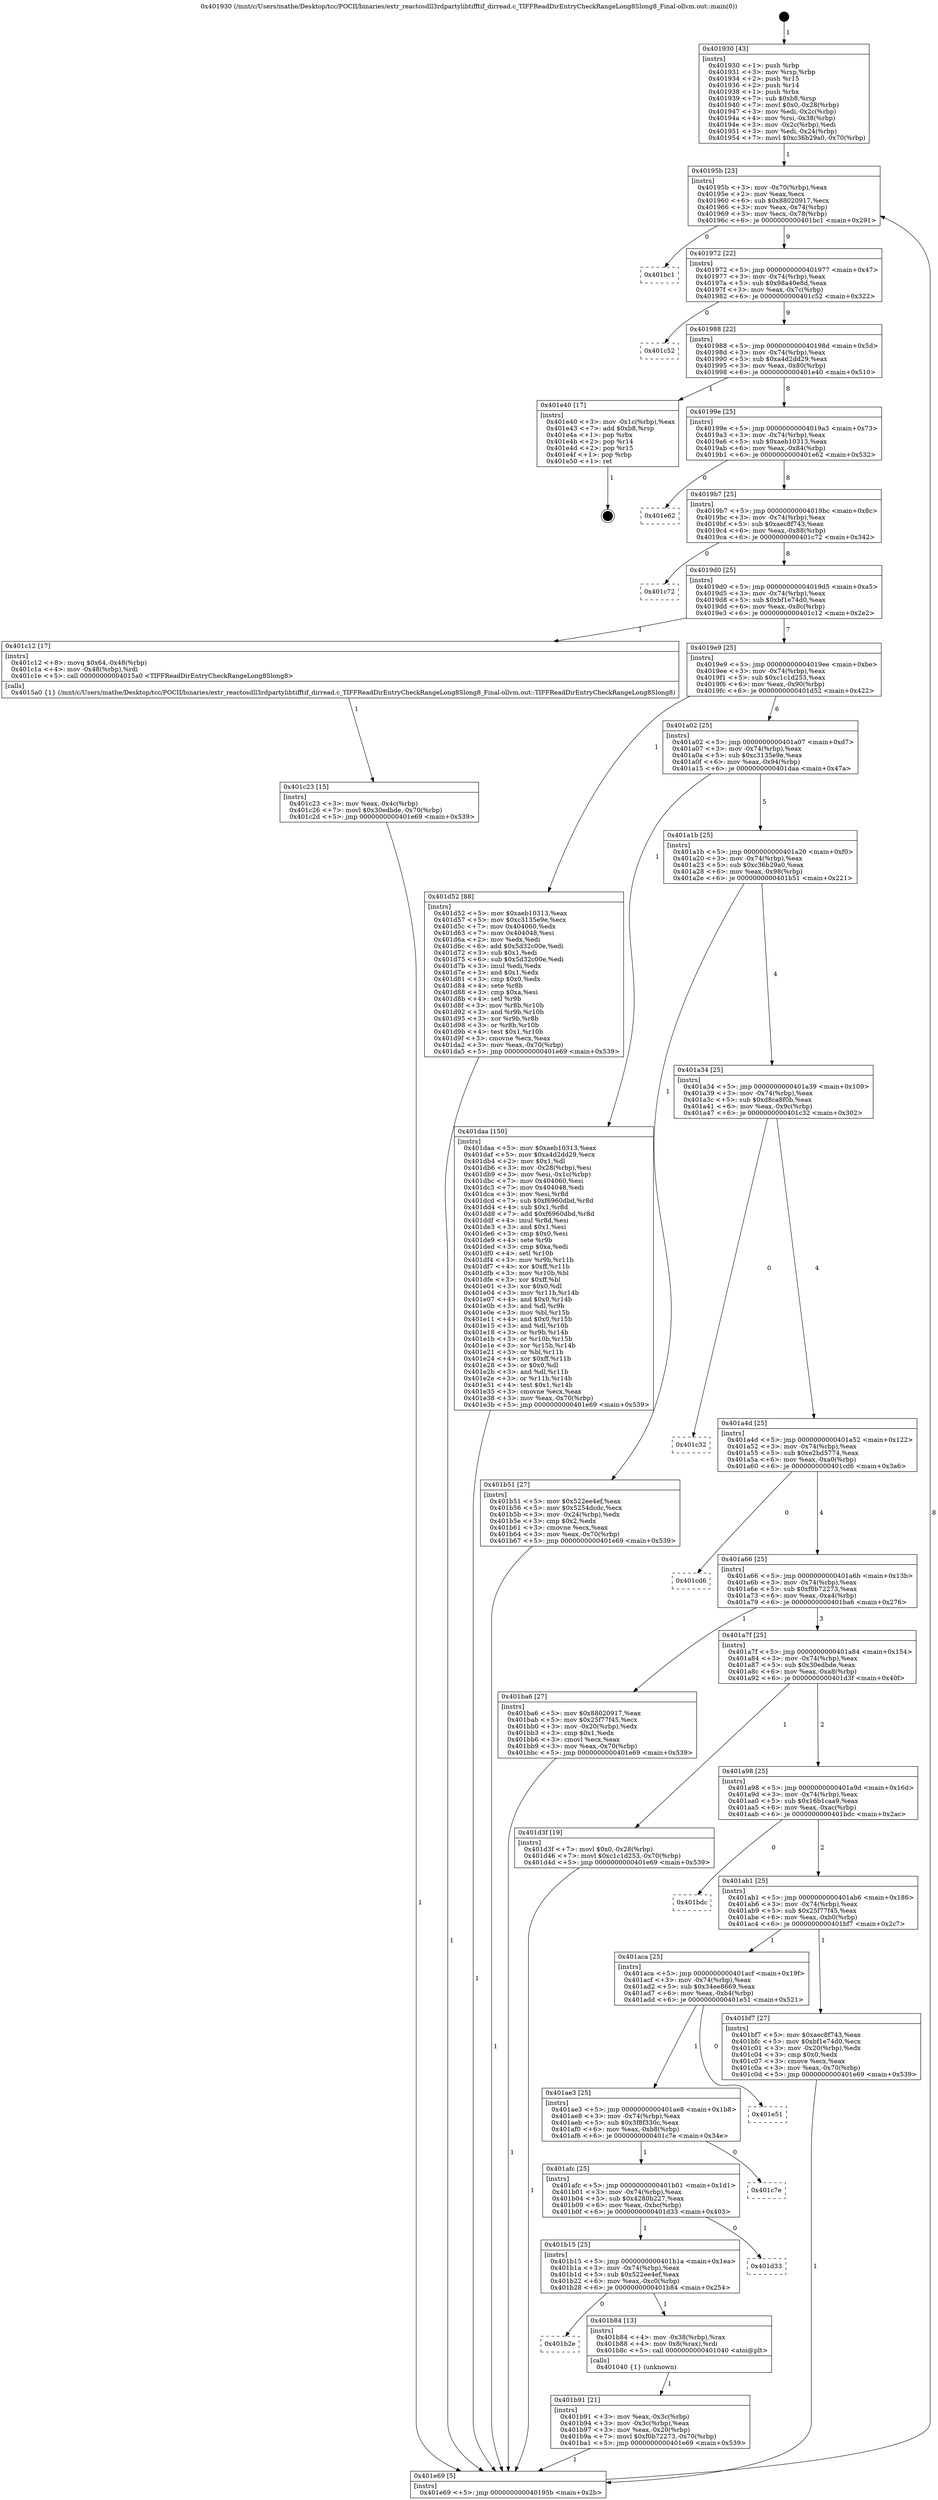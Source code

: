 digraph "0x401930" {
  label = "0x401930 (/mnt/c/Users/mathe/Desktop/tcc/POCII/binaries/extr_reactosdll3rdpartylibtifftif_dirread.c_TIFFReadDirEntryCheckRangeLong8Slong8_Final-ollvm.out::main(0))"
  labelloc = "t"
  node[shape=record]

  Entry [label="",width=0.3,height=0.3,shape=circle,fillcolor=black,style=filled]
  "0x40195b" [label="{
     0x40195b [23]\l
     | [instrs]\l
     &nbsp;&nbsp;0x40195b \<+3\>: mov -0x70(%rbp),%eax\l
     &nbsp;&nbsp;0x40195e \<+2\>: mov %eax,%ecx\l
     &nbsp;&nbsp;0x401960 \<+6\>: sub $0x88020917,%ecx\l
     &nbsp;&nbsp;0x401966 \<+3\>: mov %eax,-0x74(%rbp)\l
     &nbsp;&nbsp;0x401969 \<+3\>: mov %ecx,-0x78(%rbp)\l
     &nbsp;&nbsp;0x40196c \<+6\>: je 0000000000401bc1 \<main+0x291\>\l
  }"]
  "0x401bc1" [label="{
     0x401bc1\l
  }", style=dashed]
  "0x401972" [label="{
     0x401972 [22]\l
     | [instrs]\l
     &nbsp;&nbsp;0x401972 \<+5\>: jmp 0000000000401977 \<main+0x47\>\l
     &nbsp;&nbsp;0x401977 \<+3\>: mov -0x74(%rbp),%eax\l
     &nbsp;&nbsp;0x40197a \<+5\>: sub $0x98a40e8d,%eax\l
     &nbsp;&nbsp;0x40197f \<+3\>: mov %eax,-0x7c(%rbp)\l
     &nbsp;&nbsp;0x401982 \<+6\>: je 0000000000401c52 \<main+0x322\>\l
  }"]
  Exit [label="",width=0.3,height=0.3,shape=circle,fillcolor=black,style=filled,peripheries=2]
  "0x401c52" [label="{
     0x401c52\l
  }", style=dashed]
  "0x401988" [label="{
     0x401988 [22]\l
     | [instrs]\l
     &nbsp;&nbsp;0x401988 \<+5\>: jmp 000000000040198d \<main+0x5d\>\l
     &nbsp;&nbsp;0x40198d \<+3\>: mov -0x74(%rbp),%eax\l
     &nbsp;&nbsp;0x401990 \<+5\>: sub $0xa4d2dd29,%eax\l
     &nbsp;&nbsp;0x401995 \<+3\>: mov %eax,-0x80(%rbp)\l
     &nbsp;&nbsp;0x401998 \<+6\>: je 0000000000401e40 \<main+0x510\>\l
  }"]
  "0x401c23" [label="{
     0x401c23 [15]\l
     | [instrs]\l
     &nbsp;&nbsp;0x401c23 \<+3\>: mov %eax,-0x4c(%rbp)\l
     &nbsp;&nbsp;0x401c26 \<+7\>: movl $0x30edbde,-0x70(%rbp)\l
     &nbsp;&nbsp;0x401c2d \<+5\>: jmp 0000000000401e69 \<main+0x539\>\l
  }"]
  "0x401e40" [label="{
     0x401e40 [17]\l
     | [instrs]\l
     &nbsp;&nbsp;0x401e40 \<+3\>: mov -0x1c(%rbp),%eax\l
     &nbsp;&nbsp;0x401e43 \<+7\>: add $0xb8,%rsp\l
     &nbsp;&nbsp;0x401e4a \<+1\>: pop %rbx\l
     &nbsp;&nbsp;0x401e4b \<+2\>: pop %r14\l
     &nbsp;&nbsp;0x401e4d \<+2\>: pop %r15\l
     &nbsp;&nbsp;0x401e4f \<+1\>: pop %rbp\l
     &nbsp;&nbsp;0x401e50 \<+1\>: ret\l
  }"]
  "0x40199e" [label="{
     0x40199e [25]\l
     | [instrs]\l
     &nbsp;&nbsp;0x40199e \<+5\>: jmp 00000000004019a3 \<main+0x73\>\l
     &nbsp;&nbsp;0x4019a3 \<+3\>: mov -0x74(%rbp),%eax\l
     &nbsp;&nbsp;0x4019a6 \<+5\>: sub $0xaeb10313,%eax\l
     &nbsp;&nbsp;0x4019ab \<+6\>: mov %eax,-0x84(%rbp)\l
     &nbsp;&nbsp;0x4019b1 \<+6\>: je 0000000000401e62 \<main+0x532\>\l
  }"]
  "0x401b91" [label="{
     0x401b91 [21]\l
     | [instrs]\l
     &nbsp;&nbsp;0x401b91 \<+3\>: mov %eax,-0x3c(%rbp)\l
     &nbsp;&nbsp;0x401b94 \<+3\>: mov -0x3c(%rbp),%eax\l
     &nbsp;&nbsp;0x401b97 \<+3\>: mov %eax,-0x20(%rbp)\l
     &nbsp;&nbsp;0x401b9a \<+7\>: movl $0xf0b72273,-0x70(%rbp)\l
     &nbsp;&nbsp;0x401ba1 \<+5\>: jmp 0000000000401e69 \<main+0x539\>\l
  }"]
  "0x401e62" [label="{
     0x401e62\l
  }", style=dashed]
  "0x4019b7" [label="{
     0x4019b7 [25]\l
     | [instrs]\l
     &nbsp;&nbsp;0x4019b7 \<+5\>: jmp 00000000004019bc \<main+0x8c\>\l
     &nbsp;&nbsp;0x4019bc \<+3\>: mov -0x74(%rbp),%eax\l
     &nbsp;&nbsp;0x4019bf \<+5\>: sub $0xaec8f743,%eax\l
     &nbsp;&nbsp;0x4019c4 \<+6\>: mov %eax,-0x88(%rbp)\l
     &nbsp;&nbsp;0x4019ca \<+6\>: je 0000000000401c72 \<main+0x342\>\l
  }"]
  "0x401b2e" [label="{
     0x401b2e\l
  }", style=dashed]
  "0x401c72" [label="{
     0x401c72\l
  }", style=dashed]
  "0x4019d0" [label="{
     0x4019d0 [25]\l
     | [instrs]\l
     &nbsp;&nbsp;0x4019d0 \<+5\>: jmp 00000000004019d5 \<main+0xa5\>\l
     &nbsp;&nbsp;0x4019d5 \<+3\>: mov -0x74(%rbp),%eax\l
     &nbsp;&nbsp;0x4019d8 \<+5\>: sub $0xbf1e74d0,%eax\l
     &nbsp;&nbsp;0x4019dd \<+6\>: mov %eax,-0x8c(%rbp)\l
     &nbsp;&nbsp;0x4019e3 \<+6\>: je 0000000000401c12 \<main+0x2e2\>\l
  }"]
  "0x401b84" [label="{
     0x401b84 [13]\l
     | [instrs]\l
     &nbsp;&nbsp;0x401b84 \<+4\>: mov -0x38(%rbp),%rax\l
     &nbsp;&nbsp;0x401b88 \<+4\>: mov 0x8(%rax),%rdi\l
     &nbsp;&nbsp;0x401b8c \<+5\>: call 0000000000401040 \<atoi@plt\>\l
     | [calls]\l
     &nbsp;&nbsp;0x401040 \{1\} (unknown)\l
  }"]
  "0x401c12" [label="{
     0x401c12 [17]\l
     | [instrs]\l
     &nbsp;&nbsp;0x401c12 \<+8\>: movq $0x64,-0x48(%rbp)\l
     &nbsp;&nbsp;0x401c1a \<+4\>: mov -0x48(%rbp),%rdi\l
     &nbsp;&nbsp;0x401c1e \<+5\>: call 00000000004015a0 \<TIFFReadDirEntryCheckRangeLong8Slong8\>\l
     | [calls]\l
     &nbsp;&nbsp;0x4015a0 \{1\} (/mnt/c/Users/mathe/Desktop/tcc/POCII/binaries/extr_reactosdll3rdpartylibtifftif_dirread.c_TIFFReadDirEntryCheckRangeLong8Slong8_Final-ollvm.out::TIFFReadDirEntryCheckRangeLong8Slong8)\l
  }"]
  "0x4019e9" [label="{
     0x4019e9 [25]\l
     | [instrs]\l
     &nbsp;&nbsp;0x4019e9 \<+5\>: jmp 00000000004019ee \<main+0xbe\>\l
     &nbsp;&nbsp;0x4019ee \<+3\>: mov -0x74(%rbp),%eax\l
     &nbsp;&nbsp;0x4019f1 \<+5\>: sub $0xc1c1d253,%eax\l
     &nbsp;&nbsp;0x4019f6 \<+6\>: mov %eax,-0x90(%rbp)\l
     &nbsp;&nbsp;0x4019fc \<+6\>: je 0000000000401d52 \<main+0x422\>\l
  }"]
  "0x401b15" [label="{
     0x401b15 [25]\l
     | [instrs]\l
     &nbsp;&nbsp;0x401b15 \<+5\>: jmp 0000000000401b1a \<main+0x1ea\>\l
     &nbsp;&nbsp;0x401b1a \<+3\>: mov -0x74(%rbp),%eax\l
     &nbsp;&nbsp;0x401b1d \<+5\>: sub $0x522ee4ef,%eax\l
     &nbsp;&nbsp;0x401b22 \<+6\>: mov %eax,-0xc0(%rbp)\l
     &nbsp;&nbsp;0x401b28 \<+6\>: je 0000000000401b84 \<main+0x254\>\l
  }"]
  "0x401d52" [label="{
     0x401d52 [88]\l
     | [instrs]\l
     &nbsp;&nbsp;0x401d52 \<+5\>: mov $0xaeb10313,%eax\l
     &nbsp;&nbsp;0x401d57 \<+5\>: mov $0xc3135e9e,%ecx\l
     &nbsp;&nbsp;0x401d5c \<+7\>: mov 0x404060,%edx\l
     &nbsp;&nbsp;0x401d63 \<+7\>: mov 0x404048,%esi\l
     &nbsp;&nbsp;0x401d6a \<+2\>: mov %edx,%edi\l
     &nbsp;&nbsp;0x401d6c \<+6\>: add $0x5d32c00e,%edi\l
     &nbsp;&nbsp;0x401d72 \<+3\>: sub $0x1,%edi\l
     &nbsp;&nbsp;0x401d75 \<+6\>: sub $0x5d32c00e,%edi\l
     &nbsp;&nbsp;0x401d7b \<+3\>: imul %edi,%edx\l
     &nbsp;&nbsp;0x401d7e \<+3\>: and $0x1,%edx\l
     &nbsp;&nbsp;0x401d81 \<+3\>: cmp $0x0,%edx\l
     &nbsp;&nbsp;0x401d84 \<+4\>: sete %r8b\l
     &nbsp;&nbsp;0x401d88 \<+3\>: cmp $0xa,%esi\l
     &nbsp;&nbsp;0x401d8b \<+4\>: setl %r9b\l
     &nbsp;&nbsp;0x401d8f \<+3\>: mov %r8b,%r10b\l
     &nbsp;&nbsp;0x401d92 \<+3\>: and %r9b,%r10b\l
     &nbsp;&nbsp;0x401d95 \<+3\>: xor %r9b,%r8b\l
     &nbsp;&nbsp;0x401d98 \<+3\>: or %r8b,%r10b\l
     &nbsp;&nbsp;0x401d9b \<+4\>: test $0x1,%r10b\l
     &nbsp;&nbsp;0x401d9f \<+3\>: cmovne %ecx,%eax\l
     &nbsp;&nbsp;0x401da2 \<+3\>: mov %eax,-0x70(%rbp)\l
     &nbsp;&nbsp;0x401da5 \<+5\>: jmp 0000000000401e69 \<main+0x539\>\l
  }"]
  "0x401a02" [label="{
     0x401a02 [25]\l
     | [instrs]\l
     &nbsp;&nbsp;0x401a02 \<+5\>: jmp 0000000000401a07 \<main+0xd7\>\l
     &nbsp;&nbsp;0x401a07 \<+3\>: mov -0x74(%rbp),%eax\l
     &nbsp;&nbsp;0x401a0a \<+5\>: sub $0xc3135e9e,%eax\l
     &nbsp;&nbsp;0x401a0f \<+6\>: mov %eax,-0x94(%rbp)\l
     &nbsp;&nbsp;0x401a15 \<+6\>: je 0000000000401daa \<main+0x47a\>\l
  }"]
  "0x401d33" [label="{
     0x401d33\l
  }", style=dashed]
  "0x401daa" [label="{
     0x401daa [150]\l
     | [instrs]\l
     &nbsp;&nbsp;0x401daa \<+5\>: mov $0xaeb10313,%eax\l
     &nbsp;&nbsp;0x401daf \<+5\>: mov $0xa4d2dd29,%ecx\l
     &nbsp;&nbsp;0x401db4 \<+2\>: mov $0x1,%dl\l
     &nbsp;&nbsp;0x401db6 \<+3\>: mov -0x28(%rbp),%esi\l
     &nbsp;&nbsp;0x401db9 \<+3\>: mov %esi,-0x1c(%rbp)\l
     &nbsp;&nbsp;0x401dbc \<+7\>: mov 0x404060,%esi\l
     &nbsp;&nbsp;0x401dc3 \<+7\>: mov 0x404048,%edi\l
     &nbsp;&nbsp;0x401dca \<+3\>: mov %esi,%r8d\l
     &nbsp;&nbsp;0x401dcd \<+7\>: sub $0xf6960dbd,%r8d\l
     &nbsp;&nbsp;0x401dd4 \<+4\>: sub $0x1,%r8d\l
     &nbsp;&nbsp;0x401dd8 \<+7\>: add $0xf6960dbd,%r8d\l
     &nbsp;&nbsp;0x401ddf \<+4\>: imul %r8d,%esi\l
     &nbsp;&nbsp;0x401de3 \<+3\>: and $0x1,%esi\l
     &nbsp;&nbsp;0x401de6 \<+3\>: cmp $0x0,%esi\l
     &nbsp;&nbsp;0x401de9 \<+4\>: sete %r9b\l
     &nbsp;&nbsp;0x401ded \<+3\>: cmp $0xa,%edi\l
     &nbsp;&nbsp;0x401df0 \<+4\>: setl %r10b\l
     &nbsp;&nbsp;0x401df4 \<+3\>: mov %r9b,%r11b\l
     &nbsp;&nbsp;0x401df7 \<+4\>: xor $0xff,%r11b\l
     &nbsp;&nbsp;0x401dfb \<+3\>: mov %r10b,%bl\l
     &nbsp;&nbsp;0x401dfe \<+3\>: xor $0xff,%bl\l
     &nbsp;&nbsp;0x401e01 \<+3\>: xor $0x0,%dl\l
     &nbsp;&nbsp;0x401e04 \<+3\>: mov %r11b,%r14b\l
     &nbsp;&nbsp;0x401e07 \<+4\>: and $0x0,%r14b\l
     &nbsp;&nbsp;0x401e0b \<+3\>: and %dl,%r9b\l
     &nbsp;&nbsp;0x401e0e \<+3\>: mov %bl,%r15b\l
     &nbsp;&nbsp;0x401e11 \<+4\>: and $0x0,%r15b\l
     &nbsp;&nbsp;0x401e15 \<+3\>: and %dl,%r10b\l
     &nbsp;&nbsp;0x401e18 \<+3\>: or %r9b,%r14b\l
     &nbsp;&nbsp;0x401e1b \<+3\>: or %r10b,%r15b\l
     &nbsp;&nbsp;0x401e1e \<+3\>: xor %r15b,%r14b\l
     &nbsp;&nbsp;0x401e21 \<+3\>: or %bl,%r11b\l
     &nbsp;&nbsp;0x401e24 \<+4\>: xor $0xff,%r11b\l
     &nbsp;&nbsp;0x401e28 \<+3\>: or $0x0,%dl\l
     &nbsp;&nbsp;0x401e2b \<+3\>: and %dl,%r11b\l
     &nbsp;&nbsp;0x401e2e \<+3\>: or %r11b,%r14b\l
     &nbsp;&nbsp;0x401e31 \<+4\>: test $0x1,%r14b\l
     &nbsp;&nbsp;0x401e35 \<+3\>: cmovne %ecx,%eax\l
     &nbsp;&nbsp;0x401e38 \<+3\>: mov %eax,-0x70(%rbp)\l
     &nbsp;&nbsp;0x401e3b \<+5\>: jmp 0000000000401e69 \<main+0x539\>\l
  }"]
  "0x401a1b" [label="{
     0x401a1b [25]\l
     | [instrs]\l
     &nbsp;&nbsp;0x401a1b \<+5\>: jmp 0000000000401a20 \<main+0xf0\>\l
     &nbsp;&nbsp;0x401a20 \<+3\>: mov -0x74(%rbp),%eax\l
     &nbsp;&nbsp;0x401a23 \<+5\>: sub $0xc36b29a0,%eax\l
     &nbsp;&nbsp;0x401a28 \<+6\>: mov %eax,-0x98(%rbp)\l
     &nbsp;&nbsp;0x401a2e \<+6\>: je 0000000000401b51 \<main+0x221\>\l
  }"]
  "0x401afc" [label="{
     0x401afc [25]\l
     | [instrs]\l
     &nbsp;&nbsp;0x401afc \<+5\>: jmp 0000000000401b01 \<main+0x1d1\>\l
     &nbsp;&nbsp;0x401b01 \<+3\>: mov -0x74(%rbp),%eax\l
     &nbsp;&nbsp;0x401b04 \<+5\>: sub $0x4280b227,%eax\l
     &nbsp;&nbsp;0x401b09 \<+6\>: mov %eax,-0xbc(%rbp)\l
     &nbsp;&nbsp;0x401b0f \<+6\>: je 0000000000401d33 \<main+0x403\>\l
  }"]
  "0x401b51" [label="{
     0x401b51 [27]\l
     | [instrs]\l
     &nbsp;&nbsp;0x401b51 \<+5\>: mov $0x522ee4ef,%eax\l
     &nbsp;&nbsp;0x401b56 \<+5\>: mov $0x5254dcdc,%ecx\l
     &nbsp;&nbsp;0x401b5b \<+3\>: mov -0x24(%rbp),%edx\l
     &nbsp;&nbsp;0x401b5e \<+3\>: cmp $0x2,%edx\l
     &nbsp;&nbsp;0x401b61 \<+3\>: cmovne %ecx,%eax\l
     &nbsp;&nbsp;0x401b64 \<+3\>: mov %eax,-0x70(%rbp)\l
     &nbsp;&nbsp;0x401b67 \<+5\>: jmp 0000000000401e69 \<main+0x539\>\l
  }"]
  "0x401a34" [label="{
     0x401a34 [25]\l
     | [instrs]\l
     &nbsp;&nbsp;0x401a34 \<+5\>: jmp 0000000000401a39 \<main+0x109\>\l
     &nbsp;&nbsp;0x401a39 \<+3\>: mov -0x74(%rbp),%eax\l
     &nbsp;&nbsp;0x401a3c \<+5\>: sub $0xd8ca8f0b,%eax\l
     &nbsp;&nbsp;0x401a41 \<+6\>: mov %eax,-0x9c(%rbp)\l
     &nbsp;&nbsp;0x401a47 \<+6\>: je 0000000000401c32 \<main+0x302\>\l
  }"]
  "0x401e69" [label="{
     0x401e69 [5]\l
     | [instrs]\l
     &nbsp;&nbsp;0x401e69 \<+5\>: jmp 000000000040195b \<main+0x2b\>\l
  }"]
  "0x401930" [label="{
     0x401930 [43]\l
     | [instrs]\l
     &nbsp;&nbsp;0x401930 \<+1\>: push %rbp\l
     &nbsp;&nbsp;0x401931 \<+3\>: mov %rsp,%rbp\l
     &nbsp;&nbsp;0x401934 \<+2\>: push %r15\l
     &nbsp;&nbsp;0x401936 \<+2\>: push %r14\l
     &nbsp;&nbsp;0x401938 \<+1\>: push %rbx\l
     &nbsp;&nbsp;0x401939 \<+7\>: sub $0xb8,%rsp\l
     &nbsp;&nbsp;0x401940 \<+7\>: movl $0x0,-0x28(%rbp)\l
     &nbsp;&nbsp;0x401947 \<+3\>: mov %edi,-0x2c(%rbp)\l
     &nbsp;&nbsp;0x40194a \<+4\>: mov %rsi,-0x38(%rbp)\l
     &nbsp;&nbsp;0x40194e \<+3\>: mov -0x2c(%rbp),%edi\l
     &nbsp;&nbsp;0x401951 \<+3\>: mov %edi,-0x24(%rbp)\l
     &nbsp;&nbsp;0x401954 \<+7\>: movl $0xc36b29a0,-0x70(%rbp)\l
  }"]
  "0x401c7e" [label="{
     0x401c7e\l
  }", style=dashed]
  "0x401c32" [label="{
     0x401c32\l
  }", style=dashed]
  "0x401a4d" [label="{
     0x401a4d [25]\l
     | [instrs]\l
     &nbsp;&nbsp;0x401a4d \<+5\>: jmp 0000000000401a52 \<main+0x122\>\l
     &nbsp;&nbsp;0x401a52 \<+3\>: mov -0x74(%rbp),%eax\l
     &nbsp;&nbsp;0x401a55 \<+5\>: sub $0xe2bd5774,%eax\l
     &nbsp;&nbsp;0x401a5a \<+6\>: mov %eax,-0xa0(%rbp)\l
     &nbsp;&nbsp;0x401a60 \<+6\>: je 0000000000401cd6 \<main+0x3a6\>\l
  }"]
  "0x401ae3" [label="{
     0x401ae3 [25]\l
     | [instrs]\l
     &nbsp;&nbsp;0x401ae3 \<+5\>: jmp 0000000000401ae8 \<main+0x1b8\>\l
     &nbsp;&nbsp;0x401ae8 \<+3\>: mov -0x74(%rbp),%eax\l
     &nbsp;&nbsp;0x401aeb \<+5\>: sub $0x3f8f330c,%eax\l
     &nbsp;&nbsp;0x401af0 \<+6\>: mov %eax,-0xb8(%rbp)\l
     &nbsp;&nbsp;0x401af6 \<+6\>: je 0000000000401c7e \<main+0x34e\>\l
  }"]
  "0x401cd6" [label="{
     0x401cd6\l
  }", style=dashed]
  "0x401a66" [label="{
     0x401a66 [25]\l
     | [instrs]\l
     &nbsp;&nbsp;0x401a66 \<+5\>: jmp 0000000000401a6b \<main+0x13b\>\l
     &nbsp;&nbsp;0x401a6b \<+3\>: mov -0x74(%rbp),%eax\l
     &nbsp;&nbsp;0x401a6e \<+5\>: sub $0xf0b72273,%eax\l
     &nbsp;&nbsp;0x401a73 \<+6\>: mov %eax,-0xa4(%rbp)\l
     &nbsp;&nbsp;0x401a79 \<+6\>: je 0000000000401ba6 \<main+0x276\>\l
  }"]
  "0x401e51" [label="{
     0x401e51\l
  }", style=dashed]
  "0x401ba6" [label="{
     0x401ba6 [27]\l
     | [instrs]\l
     &nbsp;&nbsp;0x401ba6 \<+5\>: mov $0x88020917,%eax\l
     &nbsp;&nbsp;0x401bab \<+5\>: mov $0x25f77f45,%ecx\l
     &nbsp;&nbsp;0x401bb0 \<+3\>: mov -0x20(%rbp),%edx\l
     &nbsp;&nbsp;0x401bb3 \<+3\>: cmp $0x1,%edx\l
     &nbsp;&nbsp;0x401bb6 \<+3\>: cmovl %ecx,%eax\l
     &nbsp;&nbsp;0x401bb9 \<+3\>: mov %eax,-0x70(%rbp)\l
     &nbsp;&nbsp;0x401bbc \<+5\>: jmp 0000000000401e69 \<main+0x539\>\l
  }"]
  "0x401a7f" [label="{
     0x401a7f [25]\l
     | [instrs]\l
     &nbsp;&nbsp;0x401a7f \<+5\>: jmp 0000000000401a84 \<main+0x154\>\l
     &nbsp;&nbsp;0x401a84 \<+3\>: mov -0x74(%rbp),%eax\l
     &nbsp;&nbsp;0x401a87 \<+5\>: sub $0x30edbde,%eax\l
     &nbsp;&nbsp;0x401a8c \<+6\>: mov %eax,-0xa8(%rbp)\l
     &nbsp;&nbsp;0x401a92 \<+6\>: je 0000000000401d3f \<main+0x40f\>\l
  }"]
  "0x401aca" [label="{
     0x401aca [25]\l
     | [instrs]\l
     &nbsp;&nbsp;0x401aca \<+5\>: jmp 0000000000401acf \<main+0x19f\>\l
     &nbsp;&nbsp;0x401acf \<+3\>: mov -0x74(%rbp),%eax\l
     &nbsp;&nbsp;0x401ad2 \<+5\>: sub $0x34ee8669,%eax\l
     &nbsp;&nbsp;0x401ad7 \<+6\>: mov %eax,-0xb4(%rbp)\l
     &nbsp;&nbsp;0x401add \<+6\>: je 0000000000401e51 \<main+0x521\>\l
  }"]
  "0x401d3f" [label="{
     0x401d3f [19]\l
     | [instrs]\l
     &nbsp;&nbsp;0x401d3f \<+7\>: movl $0x0,-0x28(%rbp)\l
     &nbsp;&nbsp;0x401d46 \<+7\>: movl $0xc1c1d253,-0x70(%rbp)\l
     &nbsp;&nbsp;0x401d4d \<+5\>: jmp 0000000000401e69 \<main+0x539\>\l
  }"]
  "0x401a98" [label="{
     0x401a98 [25]\l
     | [instrs]\l
     &nbsp;&nbsp;0x401a98 \<+5\>: jmp 0000000000401a9d \<main+0x16d\>\l
     &nbsp;&nbsp;0x401a9d \<+3\>: mov -0x74(%rbp),%eax\l
     &nbsp;&nbsp;0x401aa0 \<+5\>: sub $0x16b1caa9,%eax\l
     &nbsp;&nbsp;0x401aa5 \<+6\>: mov %eax,-0xac(%rbp)\l
     &nbsp;&nbsp;0x401aab \<+6\>: je 0000000000401bdc \<main+0x2ac\>\l
  }"]
  "0x401bf7" [label="{
     0x401bf7 [27]\l
     | [instrs]\l
     &nbsp;&nbsp;0x401bf7 \<+5\>: mov $0xaec8f743,%eax\l
     &nbsp;&nbsp;0x401bfc \<+5\>: mov $0xbf1e74d0,%ecx\l
     &nbsp;&nbsp;0x401c01 \<+3\>: mov -0x20(%rbp),%edx\l
     &nbsp;&nbsp;0x401c04 \<+3\>: cmp $0x0,%edx\l
     &nbsp;&nbsp;0x401c07 \<+3\>: cmove %ecx,%eax\l
     &nbsp;&nbsp;0x401c0a \<+3\>: mov %eax,-0x70(%rbp)\l
     &nbsp;&nbsp;0x401c0d \<+5\>: jmp 0000000000401e69 \<main+0x539\>\l
  }"]
  "0x401bdc" [label="{
     0x401bdc\l
  }", style=dashed]
  "0x401ab1" [label="{
     0x401ab1 [25]\l
     | [instrs]\l
     &nbsp;&nbsp;0x401ab1 \<+5\>: jmp 0000000000401ab6 \<main+0x186\>\l
     &nbsp;&nbsp;0x401ab6 \<+3\>: mov -0x74(%rbp),%eax\l
     &nbsp;&nbsp;0x401ab9 \<+5\>: sub $0x25f77f45,%eax\l
     &nbsp;&nbsp;0x401abe \<+6\>: mov %eax,-0xb0(%rbp)\l
     &nbsp;&nbsp;0x401ac4 \<+6\>: je 0000000000401bf7 \<main+0x2c7\>\l
  }"]
  Entry -> "0x401930" [label=" 1"]
  "0x40195b" -> "0x401bc1" [label=" 0"]
  "0x40195b" -> "0x401972" [label=" 9"]
  "0x401e40" -> Exit [label=" 1"]
  "0x401972" -> "0x401c52" [label=" 0"]
  "0x401972" -> "0x401988" [label=" 9"]
  "0x401daa" -> "0x401e69" [label=" 1"]
  "0x401988" -> "0x401e40" [label=" 1"]
  "0x401988" -> "0x40199e" [label=" 8"]
  "0x401d52" -> "0x401e69" [label=" 1"]
  "0x40199e" -> "0x401e62" [label=" 0"]
  "0x40199e" -> "0x4019b7" [label=" 8"]
  "0x401d3f" -> "0x401e69" [label=" 1"]
  "0x4019b7" -> "0x401c72" [label=" 0"]
  "0x4019b7" -> "0x4019d0" [label=" 8"]
  "0x401c23" -> "0x401e69" [label=" 1"]
  "0x4019d0" -> "0x401c12" [label=" 1"]
  "0x4019d0" -> "0x4019e9" [label=" 7"]
  "0x401c12" -> "0x401c23" [label=" 1"]
  "0x4019e9" -> "0x401d52" [label=" 1"]
  "0x4019e9" -> "0x401a02" [label=" 6"]
  "0x401ba6" -> "0x401e69" [label=" 1"]
  "0x401a02" -> "0x401daa" [label=" 1"]
  "0x401a02" -> "0x401a1b" [label=" 5"]
  "0x401b91" -> "0x401e69" [label=" 1"]
  "0x401a1b" -> "0x401b51" [label=" 1"]
  "0x401a1b" -> "0x401a34" [label=" 4"]
  "0x401b51" -> "0x401e69" [label=" 1"]
  "0x401930" -> "0x40195b" [label=" 1"]
  "0x401e69" -> "0x40195b" [label=" 8"]
  "0x401b15" -> "0x401b2e" [label=" 0"]
  "0x401a34" -> "0x401c32" [label=" 0"]
  "0x401a34" -> "0x401a4d" [label=" 4"]
  "0x401b15" -> "0x401b84" [label=" 1"]
  "0x401a4d" -> "0x401cd6" [label=" 0"]
  "0x401a4d" -> "0x401a66" [label=" 4"]
  "0x401afc" -> "0x401b15" [label=" 1"]
  "0x401a66" -> "0x401ba6" [label=" 1"]
  "0x401a66" -> "0x401a7f" [label=" 3"]
  "0x401afc" -> "0x401d33" [label=" 0"]
  "0x401a7f" -> "0x401d3f" [label=" 1"]
  "0x401a7f" -> "0x401a98" [label=" 2"]
  "0x401ae3" -> "0x401afc" [label=" 1"]
  "0x401a98" -> "0x401bdc" [label=" 0"]
  "0x401a98" -> "0x401ab1" [label=" 2"]
  "0x401ae3" -> "0x401c7e" [label=" 0"]
  "0x401ab1" -> "0x401bf7" [label=" 1"]
  "0x401ab1" -> "0x401aca" [label=" 1"]
  "0x401b84" -> "0x401b91" [label=" 1"]
  "0x401aca" -> "0x401e51" [label=" 0"]
  "0x401aca" -> "0x401ae3" [label=" 1"]
  "0x401bf7" -> "0x401e69" [label=" 1"]
}

